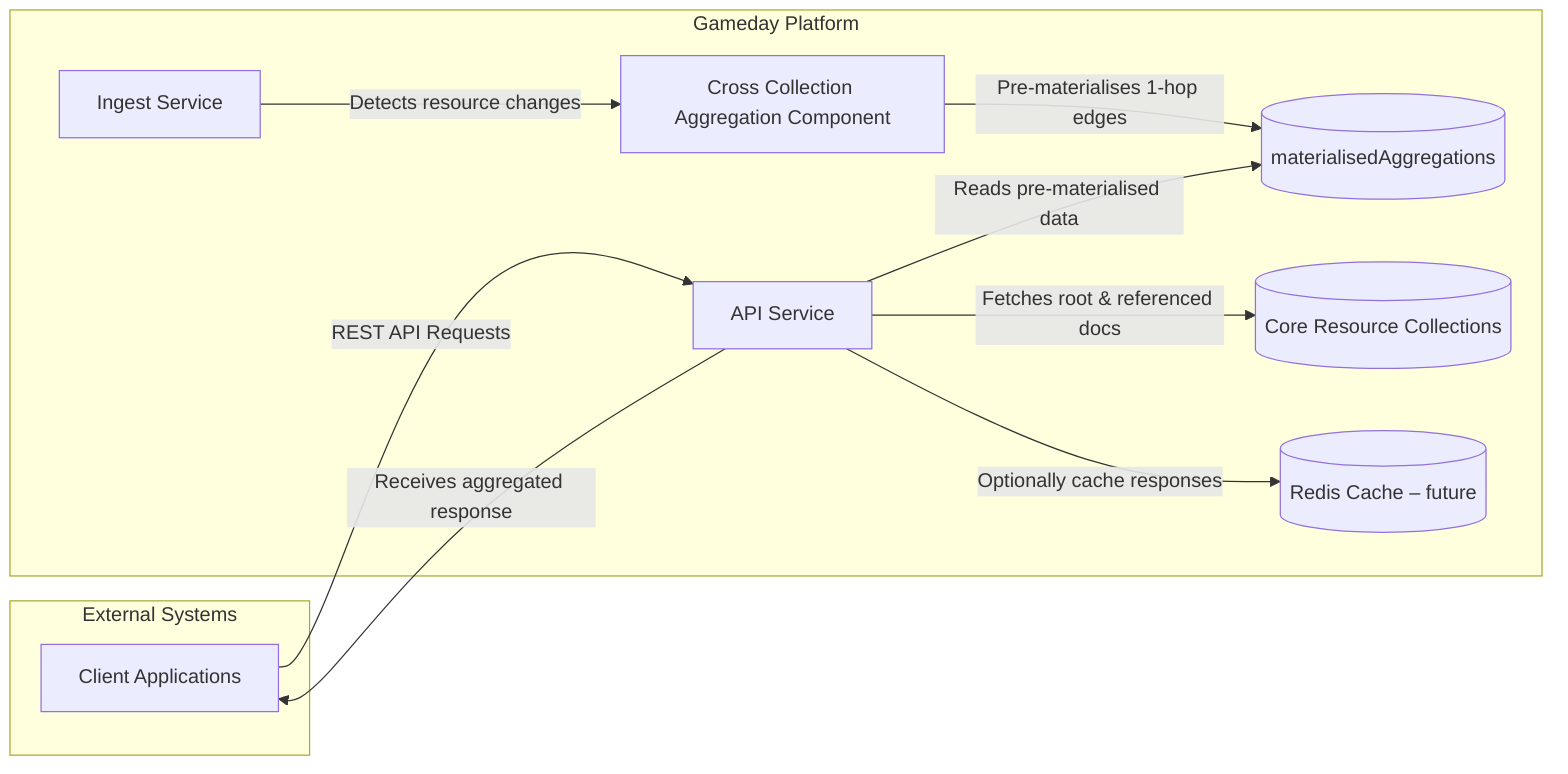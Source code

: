 flowchart LR
  subgraph EXT["External Systems"]
    FE[Client Applications]
  end

  subgraph GAMEDAY["Gameday Platform"]
    IN[Ingest Service]
    API[API Service]
    AGG[Cross Collection Aggregation Component]
    MAT[(materialisedAggregations)]
    MONGO[(Core Resource Collections)]
    REDIS[(Redis Cache – future)]
    FE -->|REST API Requests| API
  end

  IN -->|Detects resource changes| AGG
  AGG -->|Pre-materialises 1-hop edges| MAT
  API -->|Reads pre-materialised data| MAT
  API -->|Fetches root & referenced docs| MONGO
  API -->|Optionally cache responses| REDIS
  API -->|Receives aggregated response| FE